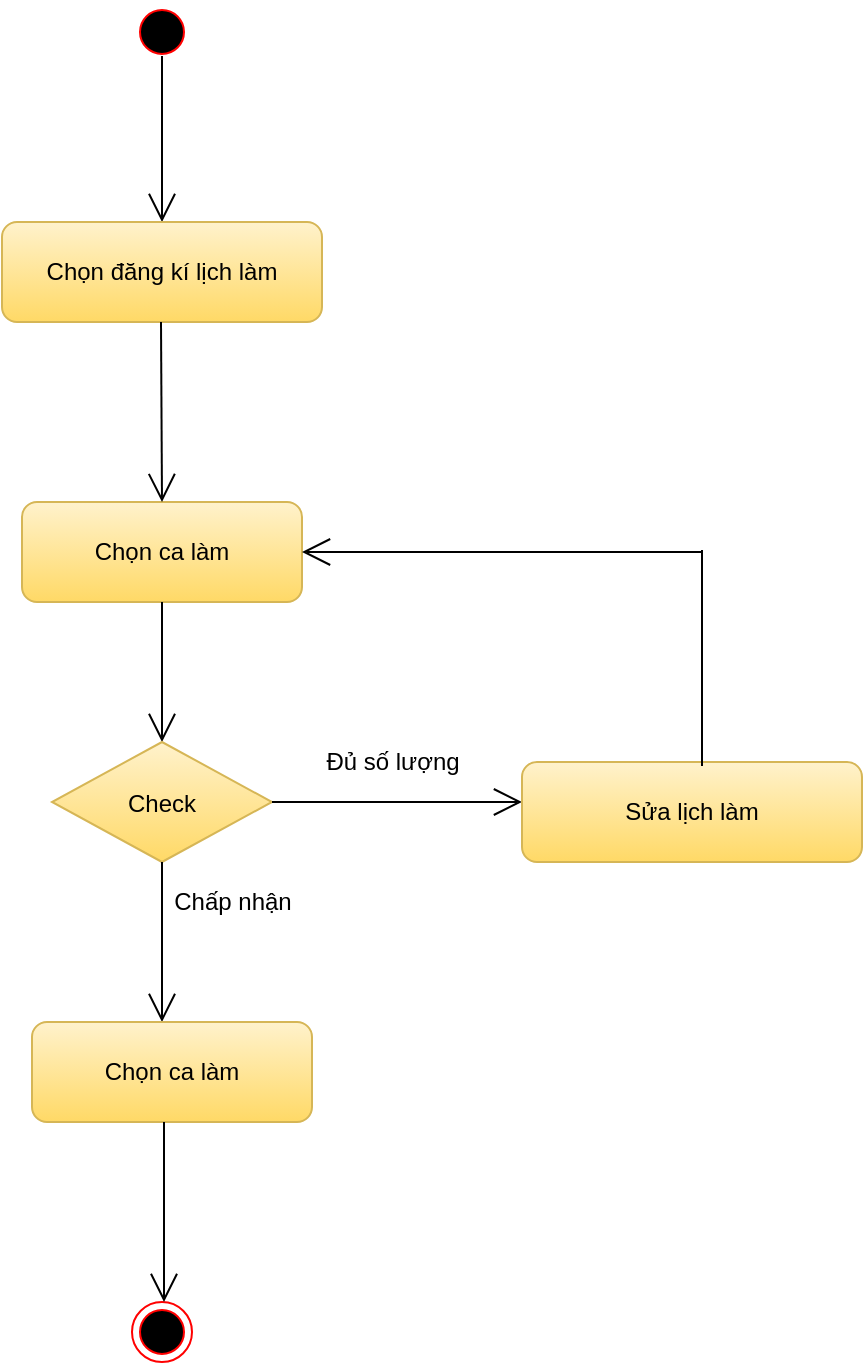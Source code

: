 <mxfile version="13.10.6" type="device"><diagram id="kgpKYQtTHZ0yAKxKKP6v" name="Page-1"><mxGraphModel dx="1038" dy="1680" grid="1" gridSize="10" guides="1" tooltips="1" connect="1" arrows="1" fold="1" page="1" pageScale="1" pageWidth="850" pageHeight="1100" math="0" shadow="0"><root><mxCell id="0"/><mxCell id="1" parent="0"/><mxCell id="r18Q1CpficqtteOnDW2U-1" value="" style="ellipse;html=1;shape=endState;fillColor=#000000;strokeColor=#ff0000;" parent="1" vertex="1"><mxGeometry x="255" y="580" width="30" height="30" as="geometry"/></mxCell><mxCell id="r18Q1CpficqtteOnDW2U-4" value="" style="ellipse;html=1;shape=startState;fillColor=#000000;strokeColor=#ff0000;" parent="1" vertex="1"><mxGeometry x="255" y="-70" width="30" height="30" as="geometry"/></mxCell><mxCell id="r18Q1CpficqtteOnDW2U-6" value="" style="endArrow=open;endFill=1;endSize=12;html=1;exitX=0.5;exitY=1;exitDx=0;exitDy=0;" parent="1" edge="1"><mxGeometry width="160" relative="1" as="geometry"><mxPoint x="270" y="-43" as="sourcePoint"/><mxPoint x="270" y="40" as="targetPoint"/></mxGeometry></mxCell><mxCell id="r18Q1CpficqtteOnDW2U-7" value="Chọn ca làm" style="rounded=1;whiteSpace=wrap;html=1;fillColor=#fff2cc;strokeColor=#d6b656;gradientColor=#ffd966;" parent="1" vertex="1"><mxGeometry x="200" y="180" width="140" height="50" as="geometry"/></mxCell><mxCell id="r18Q1CpficqtteOnDW2U-8" value="" style="endArrow=open;endFill=1;endSize=12;html=1;exitX=0.5;exitY=1;exitDx=0;exitDy=0;" parent="1" source="r18Q1CpficqtteOnDW2U-7" edge="1"><mxGeometry width="160" relative="1" as="geometry"><mxPoint x="200" y="330" as="sourcePoint"/><mxPoint x="270" y="300" as="targetPoint"/></mxGeometry></mxCell><mxCell id="r18Q1CpficqtteOnDW2U-9" value="Check" style="rhombus;gradientColor=#ffd966;fillColor=#fff2cc;strokeColor=#d6b656;" parent="1" vertex="1"><mxGeometry x="215" y="300" width="110" height="60" as="geometry"/></mxCell><mxCell id="r18Q1CpficqtteOnDW2U-12" value="" style="endArrow=open;endFill=1;endSize=12;html=1;" parent="1" edge="1"><mxGeometry width="160" relative="1" as="geometry"><mxPoint x="325" y="330" as="sourcePoint"/><mxPoint x="450" y="330" as="targetPoint"/></mxGeometry></mxCell><mxCell id="r18Q1CpficqtteOnDW2U-13" value="Sửa lịch làm" style="rounded=1;whiteSpace=wrap;html=1;fillColor=#fff2cc;strokeColor=#d6b656;gradientColor=#ffd966;" parent="1" vertex="1"><mxGeometry x="450" y="310" width="170" height="50" as="geometry"/></mxCell><mxCell id="r18Q1CpficqtteOnDW2U-15" value="" style="endArrow=open;endFill=1;endSize=12;html=1;exitX=0.5;exitY=1;exitDx=0;exitDy=0;" parent="1" edge="1" source="r18Q1CpficqtteOnDW2U-9"><mxGeometry width="160" relative="1" as="geometry"><mxPoint x="270" y="475" as="sourcePoint"/><mxPoint x="270" y="440" as="targetPoint"/></mxGeometry></mxCell><mxCell id="r18Q1CpficqtteOnDW2U-17" value="" style="endArrow=none;html=1;" parent="1" edge="1"><mxGeometry width="50" height="50" relative="1" as="geometry"><mxPoint x="540" y="312" as="sourcePoint"/><mxPoint x="540" y="204" as="targetPoint"/></mxGeometry></mxCell><mxCell id="r18Q1CpficqtteOnDW2U-18" value="Đủ số lượng" style="text;html=1;align=center;verticalAlign=middle;resizable=0;points=[];autosize=1;" parent="1" vertex="1"><mxGeometry x="345" y="300" width="80" height="20" as="geometry"/></mxCell><mxCell id="TWbIvijUGcbw5PYW_0YN-1" value="Chọn ca làm" style="rounded=1;whiteSpace=wrap;html=1;fillColor=#fff2cc;strokeColor=#d6b656;gradientColor=#ffd966;" vertex="1" parent="1"><mxGeometry x="205" y="440" width="140" height="50" as="geometry"/></mxCell><mxCell id="TWbIvijUGcbw5PYW_0YN-2" value="" style="endArrow=open;endFill=1;endSize=12;html=1;exitX=0.5;exitY=1;exitDx=0;exitDy=0;" edge="1" parent="1"><mxGeometry width="160" relative="1" as="geometry"><mxPoint x="271" y="490" as="sourcePoint"/><mxPoint x="271" y="580" as="targetPoint"/></mxGeometry></mxCell><mxCell id="TWbIvijUGcbw5PYW_0YN-5" value="" style="endArrow=open;endFill=1;endSize=12;html=1;entryX=1;entryY=0.5;entryDx=0;entryDy=0;" edge="1" parent="1" target="r18Q1CpficqtteOnDW2U-7"><mxGeometry width="160" relative="1" as="geometry"><mxPoint x="540" y="205" as="sourcePoint"/><mxPoint x="400" y="204.5" as="targetPoint"/></mxGeometry></mxCell><mxCell id="TWbIvijUGcbw5PYW_0YN-6" value="Chọn đăng kí lịch làm" style="rounded=1;whiteSpace=wrap;html=1;fillColor=#fff2cc;strokeColor=#d6b656;gradientColor=#ffd966;" vertex="1" parent="1"><mxGeometry x="190" y="40" width="160" height="50" as="geometry"/></mxCell><mxCell id="TWbIvijUGcbw5PYW_0YN-7" value="" style="endArrow=open;endFill=1;endSize=12;html=1;exitX=0.5;exitY=1;exitDx=0;exitDy=0;entryX=0.5;entryY=0;entryDx=0;entryDy=0;" edge="1" parent="1" target="r18Q1CpficqtteOnDW2U-7"><mxGeometry width="160" relative="1" as="geometry"><mxPoint x="269.5" y="90" as="sourcePoint"/><mxPoint x="269.5" y="160" as="targetPoint"/></mxGeometry></mxCell><mxCell id="TWbIvijUGcbw5PYW_0YN-8" value="Chấp nhận" style="text;html=1;align=center;verticalAlign=middle;resizable=0;points=[];autosize=1;" vertex="1" parent="1"><mxGeometry x="270" y="370" width="70" height="20" as="geometry"/></mxCell></root></mxGraphModel></diagram></mxfile>